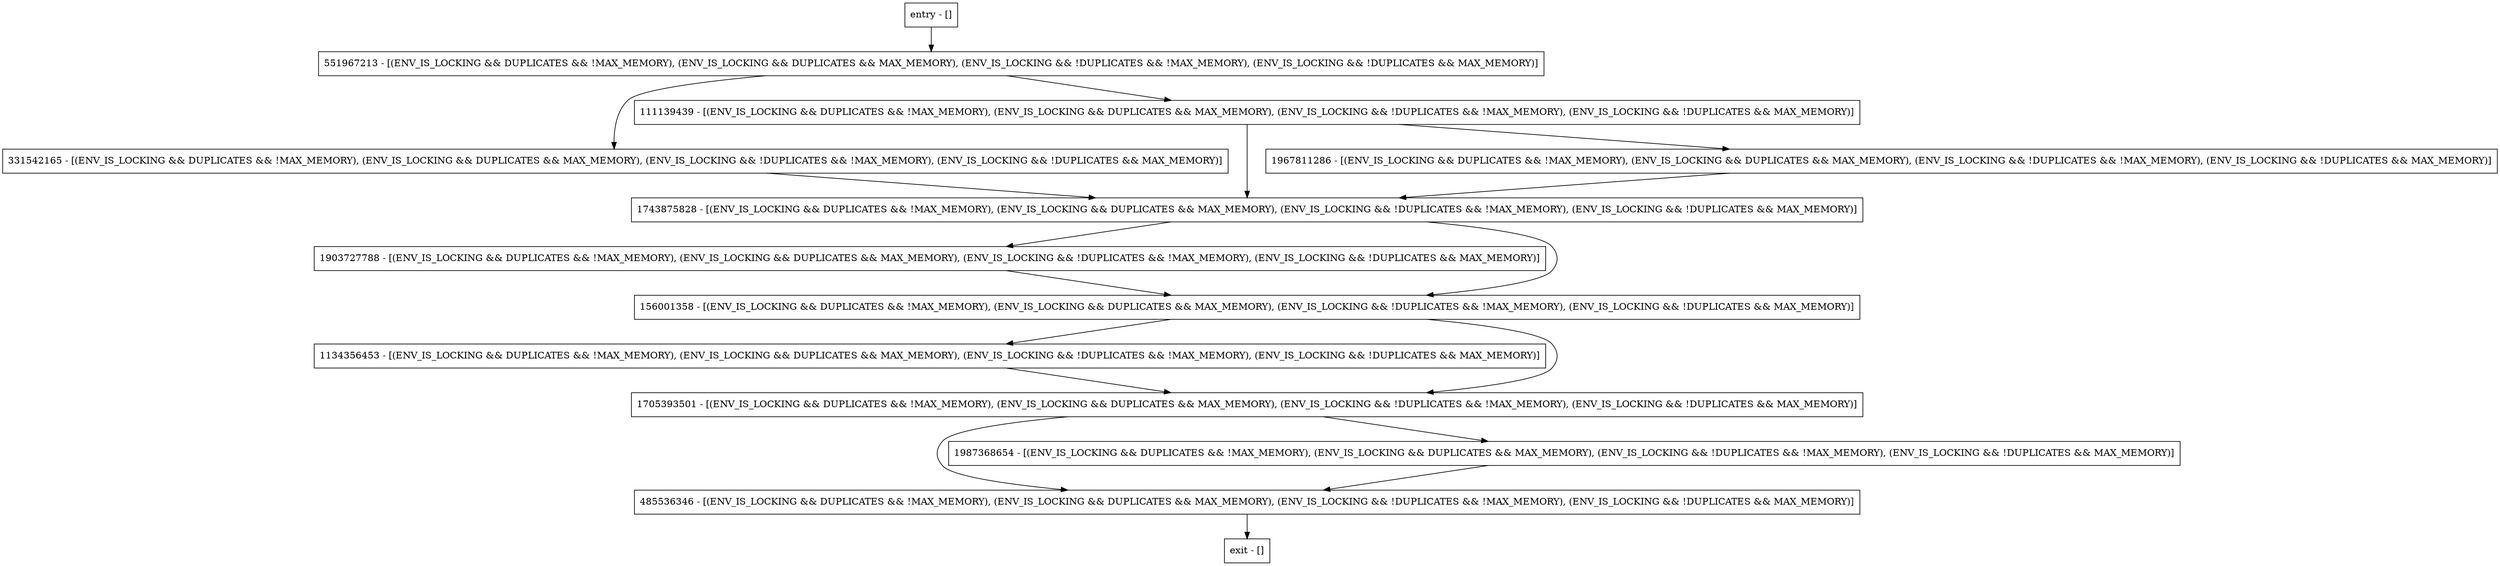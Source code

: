 digraph writeToLog {
node [shape=record];
1743875828 [label="1743875828 - [(ENV_IS_LOCKING && DUPLICATES && !MAX_MEMORY), (ENV_IS_LOCKING && DUPLICATES && MAX_MEMORY), (ENV_IS_LOCKING && !DUPLICATES && !MAX_MEMORY), (ENV_IS_LOCKING && !DUPLICATES && MAX_MEMORY)]"];
485536346 [label="485536346 - [(ENV_IS_LOCKING && DUPLICATES && !MAX_MEMORY), (ENV_IS_LOCKING && DUPLICATES && MAX_MEMORY), (ENV_IS_LOCKING && !DUPLICATES && !MAX_MEMORY), (ENV_IS_LOCKING && !DUPLICATES && MAX_MEMORY)]"];
1134356453 [label="1134356453 - [(ENV_IS_LOCKING && DUPLICATES && !MAX_MEMORY), (ENV_IS_LOCKING && DUPLICATES && MAX_MEMORY), (ENV_IS_LOCKING && !DUPLICATES && !MAX_MEMORY), (ENV_IS_LOCKING && !DUPLICATES && MAX_MEMORY)]"];
1903727788 [label="1903727788 - [(ENV_IS_LOCKING && DUPLICATES && !MAX_MEMORY), (ENV_IS_LOCKING && DUPLICATES && MAX_MEMORY), (ENV_IS_LOCKING && !DUPLICATES && !MAX_MEMORY), (ENV_IS_LOCKING && !DUPLICATES && MAX_MEMORY)]"];
entry [label="entry - []"];
exit [label="exit - []"];
1705393501 [label="1705393501 - [(ENV_IS_LOCKING && DUPLICATES && !MAX_MEMORY), (ENV_IS_LOCKING && DUPLICATES && MAX_MEMORY), (ENV_IS_LOCKING && !DUPLICATES && !MAX_MEMORY), (ENV_IS_LOCKING && !DUPLICATES && MAX_MEMORY)]"];
1987368654 [label="1987368654 - [(ENV_IS_LOCKING && DUPLICATES && !MAX_MEMORY), (ENV_IS_LOCKING && DUPLICATES && MAX_MEMORY), (ENV_IS_LOCKING && !DUPLICATES && !MAX_MEMORY), (ENV_IS_LOCKING && !DUPLICATES && MAX_MEMORY)]"];
551967213 [label="551967213 - [(ENV_IS_LOCKING && DUPLICATES && !MAX_MEMORY), (ENV_IS_LOCKING && DUPLICATES && MAX_MEMORY), (ENV_IS_LOCKING && !DUPLICATES && !MAX_MEMORY), (ENV_IS_LOCKING && !DUPLICATES && MAX_MEMORY)]"];
331542165 [label="331542165 - [(ENV_IS_LOCKING && DUPLICATES && !MAX_MEMORY), (ENV_IS_LOCKING && DUPLICATES && MAX_MEMORY), (ENV_IS_LOCKING && !DUPLICATES && !MAX_MEMORY), (ENV_IS_LOCKING && !DUPLICATES && MAX_MEMORY)]"];
1967811286 [label="1967811286 - [(ENV_IS_LOCKING && DUPLICATES && !MAX_MEMORY), (ENV_IS_LOCKING && DUPLICATES && MAX_MEMORY), (ENV_IS_LOCKING && !DUPLICATES && !MAX_MEMORY), (ENV_IS_LOCKING && !DUPLICATES && MAX_MEMORY)]"];
156001358 [label="156001358 - [(ENV_IS_LOCKING && DUPLICATES && !MAX_MEMORY), (ENV_IS_LOCKING && DUPLICATES && MAX_MEMORY), (ENV_IS_LOCKING && !DUPLICATES && !MAX_MEMORY), (ENV_IS_LOCKING && !DUPLICATES && MAX_MEMORY)]"];
111139439 [label="111139439 - [(ENV_IS_LOCKING && DUPLICATES && !MAX_MEMORY), (ENV_IS_LOCKING && DUPLICATES && MAX_MEMORY), (ENV_IS_LOCKING && !DUPLICATES && !MAX_MEMORY), (ENV_IS_LOCKING && !DUPLICATES && MAX_MEMORY)]"];
entry;
exit;
1743875828 -> 1903727788;
1743875828 -> 156001358;
485536346 -> exit;
1134356453 -> 1705393501;
1903727788 -> 156001358;
entry -> 551967213;
1705393501 -> 485536346;
1705393501 -> 1987368654;
1987368654 -> 485536346;
551967213 -> 331542165;
551967213 -> 111139439;
331542165 -> 1743875828;
1967811286 -> 1743875828;
156001358 -> 1705393501;
156001358 -> 1134356453;
111139439 -> 1743875828;
111139439 -> 1967811286;
}
